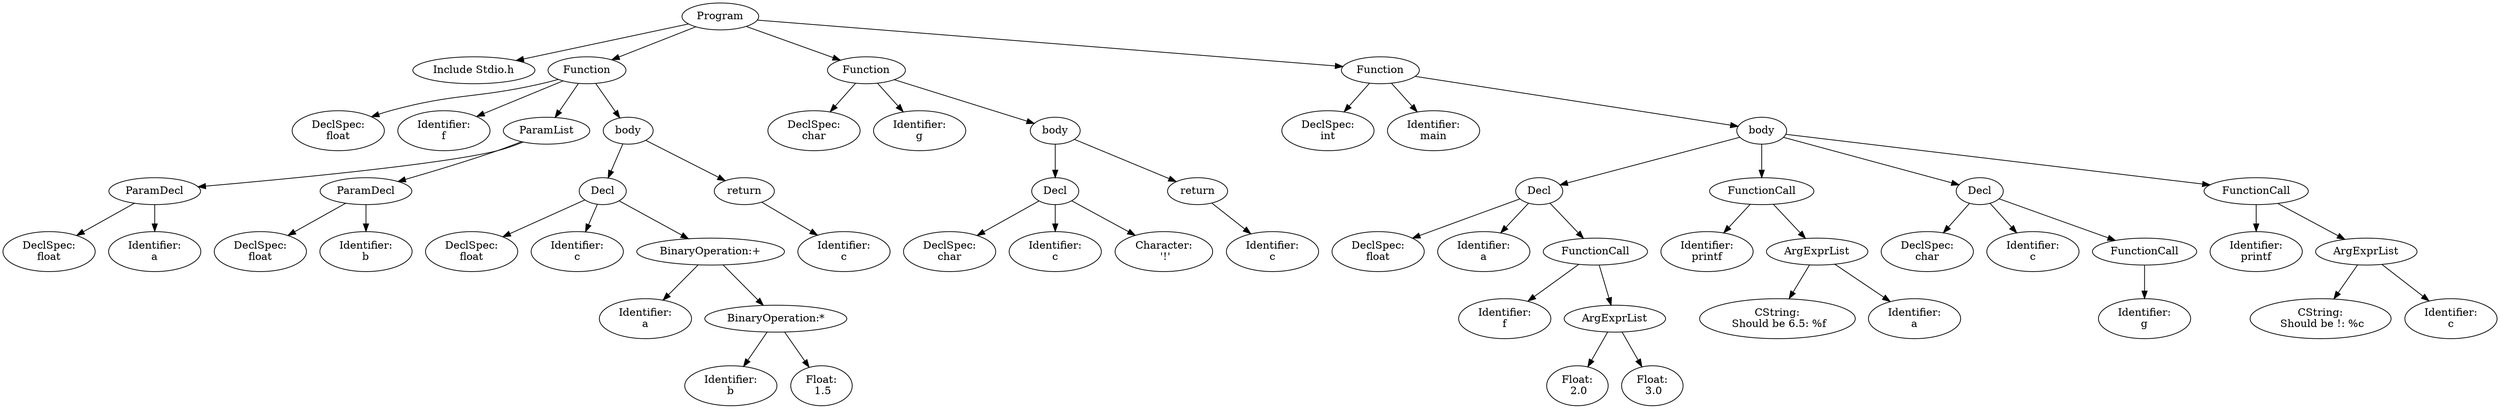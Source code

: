 digraph G {
0 [label="Program"];
0 -> 1;
1[label="Include Stdio.h"];
0 -> 2;
2 [label="Function"];
 2->3;
3 [label = "DeclSpec:
float"];
2->4;
4[label="Identifier:
f"];
2->5;
5 [label="ParamList"];
5->6;
6 [label = "ParamDecl"];
6->7;
7 [label = "DeclSpec:
float"];
6->8;
8[label="Identifier:
a"];
5->9;
9 [label = "ParamDecl"];
9->10;
10 [label = "DeclSpec:
float"];
9->11;
11[label="Identifier:
b"];
2->12;
12[ label = "body"];
12->13;
13 [label="Decl" ];
13->14;
14 [label = "DeclSpec:
float"];
13->15;
15[label="Identifier:
c"];
13->16;
16 [label = "BinaryOperation:+"];
16->17;
17[label="Identifier:
a"];
16->18;
18 [label = "BinaryOperation:*"];
18->19;
19[label="Identifier:
b"];
18->20;
20[label="Float:
 1.5"];
12->21;
21[label="return"];
21->23;
23[label="Identifier:
c"];
0 -> 24;
24 [label="Function"];
 24->25;
25 [label = "DeclSpec:
char"];
24->26;
26[label="Identifier:
g"];
24->27;
27[ label = "body"];
27->28;
28 [label="Decl" ];
28->29;
29 [label = "DeclSpec:
char"];
28->30;
30[label="Identifier:
c"];
28->31;
31[label="Character:
 '!'"];
27->32;
32[label="return"];
32->34;
34[label="Identifier:
c"];
0 -> 35;
35 [label="Function"];
 35->36;
36 [label = "DeclSpec:
int"];
35->37;
37[label="Identifier:
main"];
35->38;
38[ label = "body"];
38->39;
39 [label="Decl" ];
39->40;
40 [label = "DeclSpec:
float"];
39->41;
41[label="Identifier:
a"];
39->42;
42 [ label = "FunctionCall"];
42->43;
43[label="Identifier:
f"];
42->44;
44 [ label = "ArgExprList"];
44->45;
45[label="Float:
 2.0"];
44->46;
46[label="Float:
 3.0"];
38->48;
48 [ label = "FunctionCall"];
48->49;
49[label="Identifier:
printf"];
48->50;
50 [ label = "ArgExprList"];
50->51;
51[label="CString:
 Should be 6.5: %f\n"];
50->52;
52[label="Identifier:
a"];
38->53;
53 [label="Decl" ];
53->54;
54 [label = "DeclSpec:
char"];
53->55;
55[label="Identifier:
c"];
53->56;
56 [ label = "FunctionCall"];
56->57;
57[label="Identifier:
g"];
38->59;
59 [ label = "FunctionCall"];
59->60;
60[label="Identifier:
printf"];
59->61;
61 [ label = "ArgExprList"];
61->62;
62[label="CString:
 Should be !: %c\n"];
61->63;
63[label="Identifier:
c"];
}